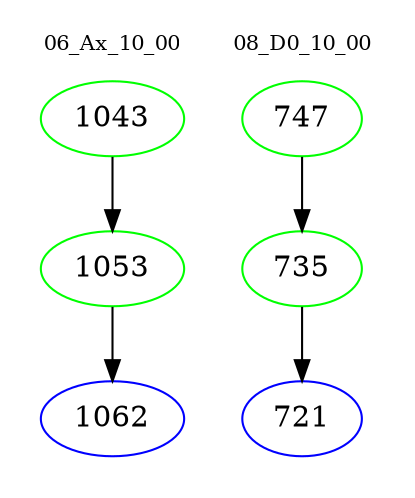 digraph{
subgraph cluster_0 {
color = white
label = "06_Ax_10_00";
fontsize=10;
T0_1043 [label="1043", color="green"]
T0_1043 -> T0_1053 [color="black"]
T0_1053 [label="1053", color="green"]
T0_1053 -> T0_1062 [color="black"]
T0_1062 [label="1062", color="blue"]
}
subgraph cluster_1 {
color = white
label = "08_D0_10_00";
fontsize=10;
T1_747 [label="747", color="green"]
T1_747 -> T1_735 [color="black"]
T1_735 [label="735", color="green"]
T1_735 -> T1_721 [color="black"]
T1_721 [label="721", color="blue"]
}
}
